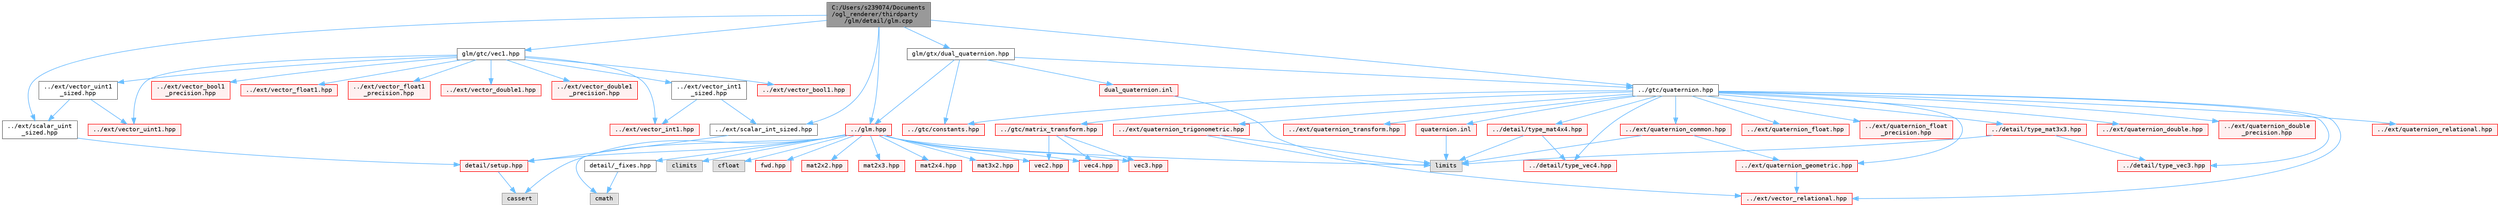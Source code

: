 digraph "C:/Users/s239074/Documents/ogl_renderer/thirdparty/glm/detail/glm.cpp"
{
 // LATEX_PDF_SIZE
  bgcolor="transparent";
  edge [fontname=Terminal,fontsize=10,labelfontname=Helvetica,labelfontsize=10];
  node [fontname=Terminal,fontsize=10,shape=box,height=0.2,width=0.4];
  Node1 [label="C:/Users/s239074/Documents\l/ogl_renderer/thirdparty\l/glm/detail/glm.cpp",height=0.2,width=0.4,color="gray40", fillcolor="grey60", style="filled", fontcolor="black",tooltip=" "];
  Node1 -> Node2 [color="steelblue1",style="solid"];
  Node2 [label="glm/gtx/dual_quaternion.hpp",height=0.2,width=0.4,color="grey40", fillcolor="white", style="filled",URL="$dual__quaternion_8hpp.html",tooltip=" "];
  Node2 -> Node3 [color="steelblue1",style="solid"];
  Node3 [label="../glm.hpp",height=0.2,width=0.4,color="red", fillcolor="#FFF0F0", style="filled",URL="$glm_8hpp.html",tooltip=" "];
  Node3 -> Node4 [color="steelblue1",style="solid"];
  Node4 [label="detail/_fixes.hpp",height=0.2,width=0.4,color="grey40", fillcolor="white", style="filled",URL="$__fixes_8hpp.html",tooltip=" "];
  Node4 -> Node5 [color="steelblue1",style="solid"];
  Node5 [label="cmath",height=0.2,width=0.4,color="grey60", fillcolor="#E0E0E0", style="filled",tooltip=" "];
  Node3 -> Node6 [color="steelblue1",style="solid"];
  Node6 [label="detail/setup.hpp",height=0.2,width=0.4,color="red", fillcolor="#FFF0F0", style="filled",URL="$setup_8hpp.html",tooltip=" "];
  Node6 -> Node7 [color="steelblue1",style="solid"];
  Node7 [label="cassert",height=0.2,width=0.4,color="grey60", fillcolor="#E0E0E0", style="filled",tooltip=" "];
  Node3 -> Node5 [color="steelblue1",style="solid"];
  Node3 -> Node10 [color="steelblue1",style="solid"];
  Node10 [label="climits",height=0.2,width=0.4,color="grey60", fillcolor="#E0E0E0", style="filled",tooltip=" "];
  Node3 -> Node11 [color="steelblue1",style="solid"];
  Node11 [label="cfloat",height=0.2,width=0.4,color="grey60", fillcolor="#E0E0E0", style="filled",tooltip=" "];
  Node3 -> Node12 [color="steelblue1",style="solid"];
  Node12 [label="limits",height=0.2,width=0.4,color="grey60", fillcolor="#E0E0E0", style="filled",tooltip=" "];
  Node3 -> Node7 [color="steelblue1",style="solid"];
  Node3 -> Node13 [color="steelblue1",style="solid"];
  Node13 [label="fwd.hpp",height=0.2,width=0.4,color="red", fillcolor="#FFF0F0", style="filled",URL="$fwd_8hpp.html",tooltip=" "];
  Node3 -> Node15 [color="steelblue1",style="solid"];
  Node15 [label="vec2.hpp",height=0.2,width=0.4,color="red", fillcolor="#FFF0F0", style="filled",URL="$vec2_8hpp.html",tooltip=" "];
  Node3 -> Node31 [color="steelblue1",style="solid"];
  Node31 [label="vec3.hpp",height=0.2,width=0.4,color="red", fillcolor="#FFF0F0", style="filled",URL="$vec3_8hpp.html",tooltip=" "];
  Node3 -> Node44 [color="steelblue1",style="solid"];
  Node44 [label="vec4.hpp",height=0.2,width=0.4,color="red", fillcolor="#FFF0F0", style="filled",URL="$vec4_8hpp.html",tooltip=" "];
  Node3 -> Node57 [color="steelblue1",style="solid"];
  Node57 [label="mat2x2.hpp",height=0.2,width=0.4,color="red", fillcolor="#FFF0F0", style="filled",URL="$mat2x2_8hpp.html",tooltip=" "];
  Node3 -> Node62 [color="steelblue1",style="solid"];
  Node62 [label="mat2x3.hpp",height=0.2,width=0.4,color="red", fillcolor="#FFF0F0", style="filled",URL="$mat2x3_8hpp.html",tooltip=" "];
  Node3 -> Node69 [color="steelblue1",style="solid"];
  Node69 [label="mat2x4.hpp",height=0.2,width=0.4,color="red", fillcolor="#FFF0F0", style="filled",URL="$mat2x4_8hpp.html",tooltip=" "];
  Node3 -> Node76 [color="steelblue1",style="solid"];
  Node76 [label="mat3x2.hpp",height=0.2,width=0.4,color="red", fillcolor="#FFF0F0", style="filled",URL="$mat3x2_8hpp.html",tooltip=" "];
  Node2 -> Node146 [color="steelblue1",style="solid"];
  Node146 [label="../gtc/constants.hpp",height=0.2,width=0.4,color="red", fillcolor="#FFF0F0", style="filled",URL="$constants_8hpp.html",tooltip=" "];
  Node2 -> Node150 [color="steelblue1",style="solid"];
  Node150 [label="../gtc/quaternion.hpp",height=0.2,width=0.4,color="grey40", fillcolor="white", style="filled",URL="$gtc_2quaternion_8hpp.html",tooltip=" "];
  Node150 -> Node146 [color="steelblue1",style="solid"];
  Node150 -> Node151 [color="steelblue1",style="solid"];
  Node151 [label="../gtc/matrix_transform.hpp",height=0.2,width=0.4,color="red", fillcolor="#FFF0F0", style="filled",URL="$gtc_2matrix__transform_8hpp.html",tooltip=" "];
  Node151 -> Node15 [color="steelblue1",style="solid"];
  Node151 -> Node31 [color="steelblue1",style="solid"];
  Node151 -> Node44 [color="steelblue1",style="solid"];
  Node150 -> Node159 [color="steelblue1",style="solid"];
  Node159 [label="../ext/vector_relational.hpp",height=0.2,width=0.4,color="red", fillcolor="#FFF0F0", style="filled",URL="$ext_2vector__relational_8hpp.html",tooltip=" "];
  Node150 -> Node162 [color="steelblue1",style="solid"];
  Node162 [label="../ext/quaternion_common.hpp",height=0.2,width=0.4,color="red", fillcolor="#FFF0F0", style="filled",URL="$quaternion__common_8hpp.html",tooltip=" "];
  Node162 -> Node163 [color="steelblue1",style="solid"];
  Node163 [label="../ext/quaternion_geometric.hpp",height=0.2,width=0.4,color="red", fillcolor="#FFF0F0", style="filled",URL="$quaternion__geometric_8hpp.html",tooltip=" "];
  Node163 -> Node159 [color="steelblue1",style="solid"];
  Node162 -> Node12 [color="steelblue1",style="solid"];
  Node150 -> Node167 [color="steelblue1",style="solid"];
  Node167 [label="../ext/quaternion_float.hpp",height=0.2,width=0.4,color="red", fillcolor="#FFF0F0", style="filled",URL="$quaternion__float_8hpp.html",tooltip=" "];
  Node150 -> Node172 [color="steelblue1",style="solid"];
  Node172 [label="../ext/quaternion_float\l_precision.hpp",height=0.2,width=0.4,color="red", fillcolor="#FFF0F0", style="filled",URL="$quaternion__float__precision_8hpp.html",tooltip=" "];
  Node150 -> Node173 [color="steelblue1",style="solid"];
  Node173 [label="../ext/quaternion_double.hpp",height=0.2,width=0.4,color="red", fillcolor="#FFF0F0", style="filled",URL="$quaternion__double_8hpp.html",tooltip=" "];
  Node150 -> Node174 [color="steelblue1",style="solid"];
  Node174 [label="../ext/quaternion_double\l_precision.hpp",height=0.2,width=0.4,color="red", fillcolor="#FFF0F0", style="filled",URL="$quaternion__double__precision_8hpp.html",tooltip=" "];
  Node150 -> Node169 [color="steelblue1",style="solid"];
  Node169 [label="../ext/quaternion_relational.hpp",height=0.2,width=0.4,color="red", fillcolor="#FFF0F0", style="filled",URL="$quaternion__relational_8hpp.html",tooltip=" "];
  Node150 -> Node163 [color="steelblue1",style="solid"];
  Node150 -> Node175 [color="steelblue1",style="solid"];
  Node175 [label="../ext/quaternion_trigonometric.hpp",height=0.2,width=0.4,color="red", fillcolor="#FFF0F0", style="filled",URL="$quaternion__trigonometric_8hpp.html",tooltip=" "];
  Node175 -> Node159 [color="steelblue1",style="solid"];
  Node175 -> Node12 [color="steelblue1",style="solid"];
  Node150 -> Node177 [color="steelblue1",style="solid"];
  Node177 [label="../ext/quaternion_transform.hpp",height=0.2,width=0.4,color="red", fillcolor="#FFF0F0", style="filled",URL="$quaternion__transform_8hpp.html",tooltip=" "];
  Node150 -> Node85 [color="steelblue1",style="solid"];
  Node85 [label="../detail/type_mat3x3.hpp",height=0.2,width=0.4,color="red", fillcolor="#FFF0F0", style="filled",URL="$type__mat3x3_8hpp.html",tooltip=" "];
  Node85 -> Node33 [color="steelblue1",style="solid"];
  Node33 [label="../detail/type_vec3.hpp",height=0.2,width=0.4,color="red", fillcolor="#FFF0F0", style="filled",URL="$type__vec3_8hpp.html",tooltip=" "];
  Node85 -> Node12 [color="steelblue1",style="solid"];
  Node150 -> Node113 [color="steelblue1",style="solid"];
  Node113 [label="../detail/type_mat4x4.hpp",height=0.2,width=0.4,color="red", fillcolor="#FFF0F0", style="filled",URL="$type__mat4x4_8hpp.html",tooltip=" "];
  Node113 -> Node46 [color="steelblue1",style="solid"];
  Node46 [label="../detail/type_vec4.hpp",height=0.2,width=0.4,color="red", fillcolor="#FFF0F0", style="filled",URL="$type__vec4_8hpp.html",tooltip=" "];
  Node113 -> Node12 [color="steelblue1",style="solid"];
  Node150 -> Node33 [color="steelblue1",style="solid"];
  Node150 -> Node46 [color="steelblue1",style="solid"];
  Node150 -> Node179 [color="steelblue1",style="solid"];
  Node179 [label="quaternion.inl",height=0.2,width=0.4,color="red", fillcolor="#FFF0F0", style="filled",URL="$glm_2gtc_2quaternion_8inl.html",tooltip=" "];
  Node179 -> Node12 [color="steelblue1",style="solid"];
  Node2 -> Node182 [color="steelblue1",style="solid"];
  Node182 [label="dual_quaternion.inl",height=0.2,width=0.4,color="red", fillcolor="#FFF0F0", style="filled",URL="$dual__quaternion_8inl.html",tooltip=" "];
  Node182 -> Node12 [color="steelblue1",style="solid"];
  Node1 -> Node183 [color="steelblue1",style="solid"];
  Node183 [label="glm/gtc/vec1.hpp",height=0.2,width=0.4,color="grey40", fillcolor="white", style="filled",URL="$vec1_8hpp.html",tooltip=" "];
  Node183 -> Node184 [color="steelblue1",style="solid"];
  Node184 [label="../ext/vector_bool1.hpp",height=0.2,width=0.4,color="red", fillcolor="#FFF0F0", style="filled",URL="$vector__bool1_8hpp.html",tooltip=" "];
  Node183 -> Node185 [color="steelblue1",style="solid"];
  Node185 [label="../ext/vector_bool1\l_precision.hpp",height=0.2,width=0.4,color="red", fillcolor="#FFF0F0", style="filled",URL="$vector__bool1__precision_8hpp.html",tooltip=" "];
  Node183 -> Node186 [color="steelblue1",style="solid"];
  Node186 [label="../ext/vector_float1.hpp",height=0.2,width=0.4,color="red", fillcolor="#FFF0F0", style="filled",URL="$vector__float1_8hpp.html",tooltip=" "];
  Node183 -> Node187 [color="steelblue1",style="solid"];
  Node187 [label="../ext/vector_float1\l_precision.hpp",height=0.2,width=0.4,color="red", fillcolor="#FFF0F0", style="filled",URL="$vector__float1__precision_8hpp.html",tooltip=" "];
  Node183 -> Node188 [color="steelblue1",style="solid"];
  Node188 [label="../ext/vector_double1.hpp",height=0.2,width=0.4,color="red", fillcolor="#FFF0F0", style="filled",URL="$vector__double1_8hpp.html",tooltip=" "];
  Node183 -> Node189 [color="steelblue1",style="solid"];
  Node189 [label="../ext/vector_double1\l_precision.hpp",height=0.2,width=0.4,color="red", fillcolor="#FFF0F0", style="filled",URL="$vector__double1__precision_8hpp.html",tooltip=" "];
  Node183 -> Node190 [color="steelblue1",style="solid"];
  Node190 [label="../ext/vector_int1.hpp",height=0.2,width=0.4,color="red", fillcolor="#FFF0F0", style="filled",URL="$vector__int1_8hpp.html",tooltip=" "];
  Node183 -> Node191 [color="steelblue1",style="solid"];
  Node191 [label="../ext/vector_int1\l_sized.hpp",height=0.2,width=0.4,color="grey40", fillcolor="white", style="filled",URL="$vector__int1__sized_8hpp.html",tooltip=" "];
  Node191 -> Node190 [color="steelblue1",style="solid"];
  Node191 -> Node27 [color="steelblue1",style="solid"];
  Node27 [label="../ext/scalar_int_sized.hpp",height=0.2,width=0.4,color="grey40", fillcolor="white", style="filled",URL="$scalar__int__sized_8hpp.html",tooltip=" "];
  Node27 -> Node6 [color="steelblue1",style="solid"];
  Node183 -> Node192 [color="steelblue1",style="solid"];
  Node192 [label="../ext/vector_uint1.hpp",height=0.2,width=0.4,color="red", fillcolor="#FFF0F0", style="filled",URL="$vector__uint1_8hpp.html",tooltip=" "];
  Node183 -> Node193 [color="steelblue1",style="solid"];
  Node193 [label="../ext/vector_uint1\l_sized.hpp",height=0.2,width=0.4,color="grey40", fillcolor="white", style="filled",URL="$vector__uint1__sized_8hpp.html",tooltip=" "];
  Node193 -> Node192 [color="steelblue1",style="solid"];
  Node193 -> Node30 [color="steelblue1",style="solid"];
  Node30 [label="../ext/scalar_uint\l_sized.hpp",height=0.2,width=0.4,color="grey40", fillcolor="white", style="filled",URL="$scalar__uint__sized_8hpp.html",tooltip=" "];
  Node30 -> Node6 [color="steelblue1",style="solid"];
  Node1 -> Node150 [color="steelblue1",style="solid"];
  Node1 -> Node27 [color="steelblue1",style="solid"];
  Node1 -> Node30 [color="steelblue1",style="solid"];
  Node1 -> Node3 [color="steelblue1",style="solid"];
}
